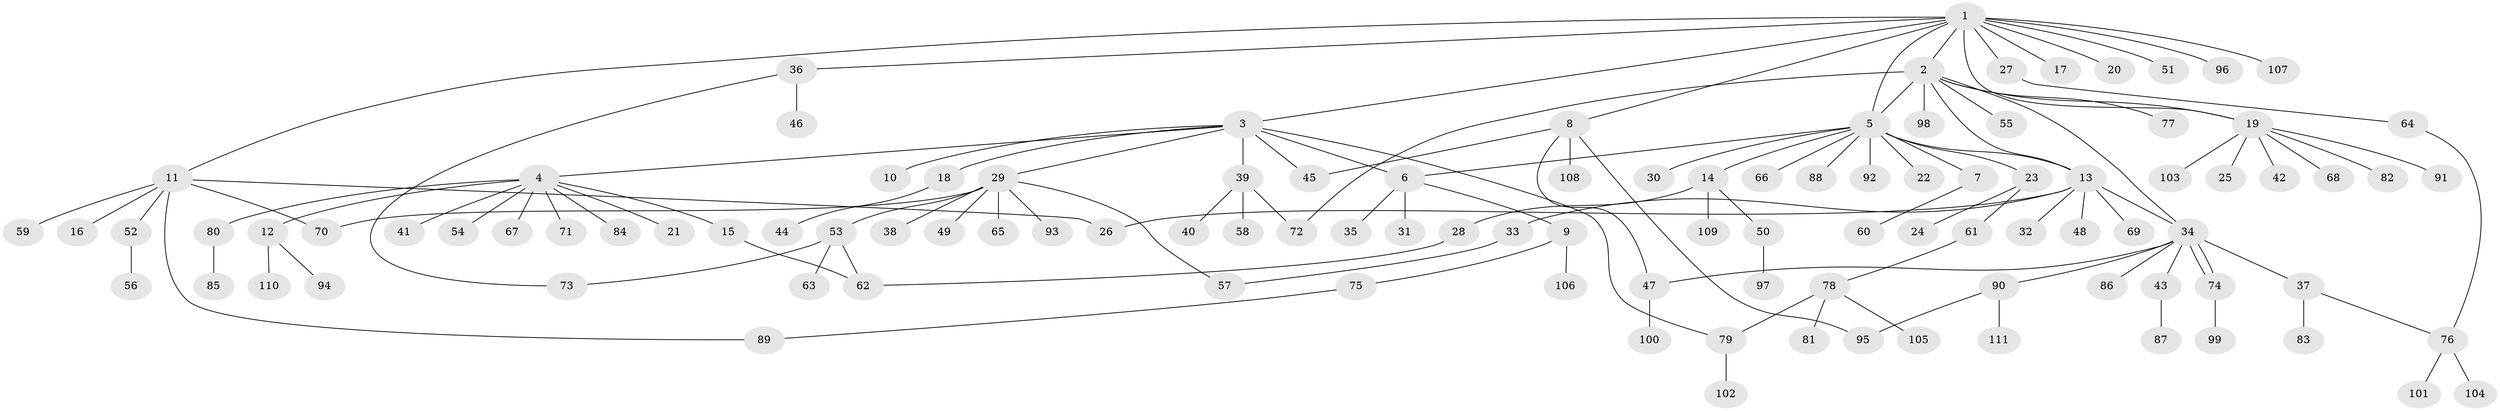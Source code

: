 // Generated by graph-tools (version 1.1) at 2025/14/03/09/25 04:14:26]
// undirected, 111 vertices, 129 edges
graph export_dot {
graph [start="1"]
  node [color=gray90,style=filled];
  1;
  2;
  3;
  4;
  5;
  6;
  7;
  8;
  9;
  10;
  11;
  12;
  13;
  14;
  15;
  16;
  17;
  18;
  19;
  20;
  21;
  22;
  23;
  24;
  25;
  26;
  27;
  28;
  29;
  30;
  31;
  32;
  33;
  34;
  35;
  36;
  37;
  38;
  39;
  40;
  41;
  42;
  43;
  44;
  45;
  46;
  47;
  48;
  49;
  50;
  51;
  52;
  53;
  54;
  55;
  56;
  57;
  58;
  59;
  60;
  61;
  62;
  63;
  64;
  65;
  66;
  67;
  68;
  69;
  70;
  71;
  72;
  73;
  74;
  75;
  76;
  77;
  78;
  79;
  80;
  81;
  82;
  83;
  84;
  85;
  86;
  87;
  88;
  89;
  90;
  91;
  92;
  93;
  94;
  95;
  96;
  97;
  98;
  99;
  100;
  101;
  102;
  103;
  104;
  105;
  106;
  107;
  108;
  109;
  110;
  111;
  1 -- 2;
  1 -- 3;
  1 -- 5;
  1 -- 8;
  1 -- 11;
  1 -- 17;
  1 -- 19;
  1 -- 20;
  1 -- 27;
  1 -- 36;
  1 -- 51;
  1 -- 96;
  1 -- 107;
  2 -- 5;
  2 -- 13;
  2 -- 19;
  2 -- 34;
  2 -- 55;
  2 -- 72;
  2 -- 77;
  2 -- 98;
  3 -- 4;
  3 -- 6;
  3 -- 10;
  3 -- 18;
  3 -- 29;
  3 -- 39;
  3 -- 45;
  3 -- 79;
  4 -- 12;
  4 -- 15;
  4 -- 21;
  4 -- 41;
  4 -- 54;
  4 -- 67;
  4 -- 71;
  4 -- 80;
  4 -- 84;
  5 -- 6;
  5 -- 7;
  5 -- 13;
  5 -- 14;
  5 -- 22;
  5 -- 23;
  5 -- 30;
  5 -- 66;
  5 -- 88;
  5 -- 92;
  6 -- 9;
  6 -- 31;
  6 -- 35;
  7 -- 60;
  8 -- 45;
  8 -- 47;
  8 -- 95;
  8 -- 108;
  9 -- 75;
  9 -- 106;
  11 -- 16;
  11 -- 26;
  11 -- 52;
  11 -- 59;
  11 -- 70;
  11 -- 89;
  12 -- 94;
  12 -- 110;
  13 -- 26;
  13 -- 32;
  13 -- 33;
  13 -- 34;
  13 -- 48;
  13 -- 69;
  14 -- 28;
  14 -- 50;
  14 -- 109;
  15 -- 62;
  18 -- 44;
  19 -- 25;
  19 -- 42;
  19 -- 68;
  19 -- 82;
  19 -- 91;
  19 -- 103;
  23 -- 24;
  23 -- 61;
  27 -- 64;
  28 -- 62;
  29 -- 38;
  29 -- 49;
  29 -- 53;
  29 -- 57;
  29 -- 65;
  29 -- 70;
  29 -- 93;
  33 -- 57;
  34 -- 37;
  34 -- 43;
  34 -- 47;
  34 -- 74;
  34 -- 74;
  34 -- 86;
  34 -- 90;
  36 -- 46;
  36 -- 73;
  37 -- 76;
  37 -- 83;
  39 -- 40;
  39 -- 58;
  39 -- 72;
  43 -- 87;
  47 -- 100;
  50 -- 97;
  52 -- 56;
  53 -- 62;
  53 -- 63;
  53 -- 73;
  61 -- 78;
  64 -- 76;
  74 -- 99;
  75 -- 89;
  76 -- 101;
  76 -- 104;
  78 -- 79;
  78 -- 81;
  78 -- 105;
  79 -- 102;
  80 -- 85;
  90 -- 95;
  90 -- 111;
}
